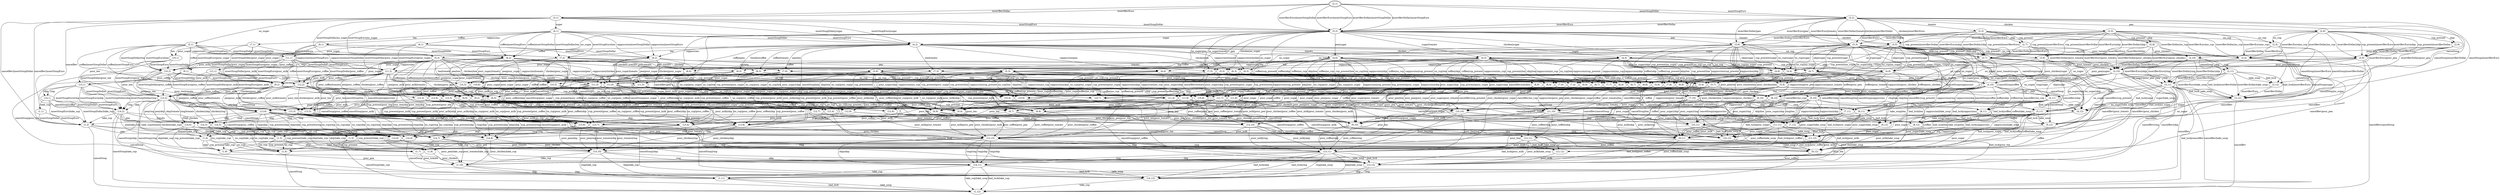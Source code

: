 digraph G {
center = TRUE;
mclimit = 10.0;
nodesep = 0.05;
node [ width=0.25, height=0.25, label="" ];
s0 [ peripheries=2 ];
s0 [label="(2,1)"];
s1 [label="(3,1)"];
s2 [label="(2,2)"];
s3 [label="(3,2)"];
s4 [label="(5,1)"];
s5 [label="(4,1)"];
s6 [label="(1,1)"];
s7 [label="(5,2)"];
s8 [label="(4,2)"];
s9 [label="(1,2)"];
s10 [label="(2,6)"];
s11 [label="(2,5)"];
s12 [label="(2,3)"];
s13 [label="(2,12)"];
s14 [label="(3,6)"];
s15 [label="(3,5)"];
s16 [label="(3,3)"];
s17 [label="(3,12)"];
s18 [label="(5,6)"];
s19 [label="(5,5)"];
s20 [label="(5,3)"];
s21 [label="(5,12)"];
s22 [label="(4,6)"];
s23 [label="(4,5)"];
s24 [label="(4,3)"];
s25 [label="(4,12)"];
s26 [label="(1,6)"];
s27 [label="(1,5)"];
s28 [label="(1,3)"];
s29 [label="(1,12)"];
s30 [label="(9,1)"];
s31 [label="(10,1)"];
s32 [label="(11,1)"];
s33 [label="(9,2)"];
s34 [label="(10,2)"];
s35 [label="(11,2)"];
s36 [label="(8,1)"];
s37 [label="(7,1)"];
s38 [label="(6,1)"];
s39 [label="(8,2)"];
s40 [label="(7,2)"];
s41 [label="(6,2)"];
s42 [label="(9,6)"];
s43 [label="(9,5)"];
s44 [label="(9,3)"];
s45 [label="(9,12)"];
s46 [label="(10,6)"];
s47 [label="(10,5)"];
s48 [label="(10,3)"];
s49 [label="(10,12)"];
s50 [label="(11,6)"];
s51 [label="(11,5)"];
s52 [label="(11,3)"];
s53 [label="(11,12)"];
s54 [label="(8,6)"];
s55 [label="(8,5)"];
s56 [label="(8,3)"];
s57 [label="(8,12)"];
s58 [label="(7,6)"];
s59 [label="(7,5)"];
s60 [label="(7,3)"];
s61 [label="(7,12)"];
s62 [label="(6,6)"];
s63 [label="(6,5)"];
s64 [label="(6,3)"];
s65 [label="(6,12)"];
s66 [label="(2,4)"];
s67 [label="(2,9)"];
s68 [label="(3,4)"];
s69 [label="(3,9)"];
s70 [label="(2,8)"];
s71 [label="(3,8)"];
s72 [label="(2,7)"];
s73 [label="(3,7)"];
s74 [label="(5,4)"];
s75 [label="(5,9)"];
s76 [label="(4,4)"];
s77 [label="(4,9)"];
s78 [label="(1,4)"];
s79 [label="(1,9)"];
s80 [label="(5,8)"];
s81 [label="(4,8)"];
s82 [label="(1,8)"];
s83 [label="(5,7)"];
s84 [label="(4,7)"];
s85 [label="(1,7)"];
s86 [label="(9,4)"];
s87 [label="(9,9)"];
s88 [label="(10,4)"];
s89 [label="(10,9)"];
s90 [label="(11,4)"];
s91 [label="(11,9)"];
s92 [label="(9,8)"];
s93 [label="(10,8)"];
s94 [label="(11,8)"];
s95 [label="(9,7)"];
s96 [label="(10,7)"];
s97 [label="(11,7)"];
s98 [label="(8,4)"];
s99 [label="(8,9)"];
s100 [label="(7,4)"];
s101 [label="(7,9)"];
s102 [label="(6,4)"];
s103 [label="(6,9)"];
s104 [label="(8,8)"];
s105 [label="(7,8)"];
s106 [label="(6,8)"];
s107 [label="(8,7)"];
s108 [label="(7,7)"];
s109 [label="(6,7)"];
s110 [label="(13,1)"];
s111 [label="(13,2)"];
s112 [label="(12,1)"];
s113 [label="(12,2)"];
s114 [label="(13,6)"];
s115 [label="(13,5)"];
s116 [label="(13,3)"];
s117 [label="(13,12)"];
s118 [label="(12,6)"];
s119 [label="(12,5)"];
s120 [label="(12,3)"];
s121 [label="(12,12)"];
s122 [label="(13,4)"];
s123 [label="(13,9)"];
s124 [label="(13,8)"];
s125 [label="(13,7)"];
s126 [label="(12,4)"];
s127 [label="(12,9)"];
s128 [label="(12,8)"];
s129 [label="(12,7)"];
s130 [label="(2,10)"];
s131 [label="(3,10)"];
s132 [label="(5,10)"];
s133 [label="(4,10)"];
s134 [label="(1,10)"];
s135 [label="(9,10)"];
s136 [label="(10,10)"];
s137 [label="(11,10)"];
s138 [label="(8,10)"];
s139 [label="(7,10)"];
s140 [label="(6,10)"];
s141 [label="(13,10)"];
s142 [label="(12,10)"];
s143 [label="(14,1)"];
s144 [label="(14,2)"];
s145 [label="(14,6)"];
s146 [label="(14,5)"];
s147 [label="(14,3)"];
s148 [label="(14,12)"];
s149 [label="(14,4)"];
s150 [label="(14,9)"];
s151 [label="(14,8)"];
s152 [label="(14,7)"];
s153 [label="(14,10)"];
s154 [label="(2,11)"];
s155 [label="(3,11)"];
s156 [label="(5,11)"];
s157 [label="(4,11)"];
s158 [label="(1,11)"];
s159 [label="(9,11)"];
s160 [label="(10,11)"];
s161 [label="(11,11)"];
s162 [label="(8,11)"];
s163 [label="(7,11)"];
s164 [label="(6,11)"];
s165 [label="(13,11)"];
s166 [label="(12,11)"];
s167 [label="(14,11)"];
s0->s1[label="insertBevDollar"];
s0->s1[label="insertBevEuro"];
s0->s2[label="insertSoupDollar"];
s0->s2[label="insertSoupEuro"];
s0->s3[label="insertBevDollar|insertSoupDollar"];
s0->s3[label="insertBevDollar|insertSoupEuro"];
s0->s3[label="insertBevEuro|insertSoupDollar"];
s0->s3[label="insertBevEuro|insertSoupEuro"];
s1->s4[label="no_sugar"];
s1->s5[label="sugar"];
s1->s6[label="cancelBev"];
s1->s3[label="insertSoupDollar"];
s1->s3[label="insertSoupEuro"];
s1->s7[label="insertSoupDollar|no_sugar"];
s1->s7[label="insertSoupEuro|no_sugar"];
s1->s8[label="insertSoupDollar|sugar"];
s1->s8[label="insertSoupEuro|sugar"];
s1->s9[label="cancelBev|insertSoupDollar"];
s1->s9[label="cancelBev|insertSoupEuro"];
s2->s3[label="insertBevDollar"];
s2->s3[label="insertBevEuro"];
s2->s10[label="pea"];
s2->s11[label="chicken"];
s2->s12[label="tomato"];
s2->s13[label="cancelSoup"];
s2->s14[label="insertBevDollar|pea"];
s2->s15[label="chicken|insertBevDollar"];
s2->s16[label="insertBevDollar|tomato"];
s2->s17[label="cancelSoup|insertBevDollar"];
s2->s14[label="insertBevEuro|pea"];
s2->s15[label="chicken|insertBevEuro"];
s2->s16[label="insertBevEuro|tomato"];
s2->s17[label="cancelSoup|insertBevEuro"];
s3->s7[label="no_sugar"];
s3->s8[label="sugar"];
s3->s9[label="cancelBev"];
s3->s14[label="pea"];
s3->s15[label="chicken"];
s3->s16[label="tomato"];
s3->s17[label="cancelSoup"];
s3->s18[label="no_sugar|pea"];
s3->s19[label="chicken|no_sugar"];
s3->s20[label="no_sugar|tomato"];
s3->s21[label="cancelSoup|no_sugar"];
s3->s22[label="pea|sugar"];
s3->s23[label="chicken|sugar"];
s3->s24[label="sugar|tomato"];
s3->s25[label="cancelSoup|sugar"];
s3->s26[label="cancelBev|pea"];
s3->s27[label="cancelBev|chicken"];
s3->s28[label="cancelBev|tomato"];
s3->s29[label="cancelBev|cancelSoup"];
s4->s30[label="coffee"];
s4->s31[label="tea"];
s4->s32[label="cappuccino"];
s4->s7[label="insertSoupDollar"];
s4->s7[label="insertSoupEuro"];
s4->s33[label="coffee|insertSoupDollar"];
s4->s33[label="coffee|insertSoupEuro"];
s4->s34[label="insertSoupDollar|tea"];
s4->s34[label="insertSoupEuro|tea"];
s4->s35[label="cappuccino|insertSoupDollar"];
s4->s35[label="cappuccino|insertSoupEuro"];
s5->s36[label="coffee"];
s5->s37[label="tea"];
s5->s38[label="cappuccino"];
s5->s8[label="insertSoupDollar"];
s5->s8[label="insertSoupEuro"];
s5->s39[label="coffee|insertSoupDollar"];
s5->s39[label="coffee|insertSoupEuro"];
s5->s40[label="insertSoupDollar|tea"];
s5->s40[label="insertSoupEuro|tea"];
s5->s41[label="cappuccino|insertSoupDollar"];
s5->s41[label="cappuccino|insertSoupEuro"];
s6->s9[label="insertSoupDollar"];
s6->s9[label="insertSoupEuro"];
s7->s33[label="coffee"];
s7->s34[label="tea"];
s7->s35[label="cappuccino"];
s7->s18[label="pea"];
s7->s19[label="chicken"];
s7->s20[label="tomato"];
s7->s21[label="cancelSoup"];
s7->s42[label="coffee|pea"];
s7->s43[label="chicken|coffee"];
s7->s44[label="coffee|tomato"];
s7->s45[label="cancelSoup|coffee"];
s7->s46[label="pea|tea"];
s7->s47[label="chicken|tea"];
s7->s48[label="tea|tomato"];
s7->s49[label="cancelSoup|tea"];
s7->s50[label="cappuccino|pea"];
s7->s51[label="cappuccino|chicken"];
s7->s52[label="cappuccino|tomato"];
s7->s53[label="cancelSoup|cappuccino"];
s8->s39[label="coffee"];
s8->s40[label="tea"];
s8->s41[label="cappuccino"];
s8->s22[label="pea"];
s8->s23[label="chicken"];
s8->s24[label="tomato"];
s8->s25[label="cancelSoup"];
s8->s54[label="coffee|pea"];
s8->s55[label="chicken|coffee"];
s8->s56[label="coffee|tomato"];
s8->s57[label="cancelSoup|coffee"];
s8->s58[label="pea|tea"];
s8->s59[label="chicken|tea"];
s8->s60[label="tea|tomato"];
s8->s61[label="cancelSoup|tea"];
s8->s62[label="cappuccino|pea"];
s8->s63[label="cappuccino|chicken"];
s8->s64[label="cappuccino|tomato"];
s8->s65[label="cancelSoup|cappuccino"];
s9->s26[label="pea"];
s9->s27[label="chicken"];
s9->s28[label="tomato"];
s9->s29[label="cancelSoup"];
s10->s14[label="insertBevDollar"];
s10->s14[label="insertBevEuro"];
s10->s66[label="no_cup"];
s10->s67[label="cup_present"];
s10->s67[label="skip"];
s10->s68[label="insertBevDollar|no_cup"];
s10->s69[label="cup_present|insertBevDollar"];
s10->s69[label="insertBevDollar|skip"];
s10->s68[label="insertBevEuro|no_cup"];
s10->s69[label="cup_present|insertBevEuro"];
s10->s69[label="insertBevEuro|skip"];
s11->s15[label="insertBevDollar"];
s11->s15[label="insertBevEuro"];
s11->s66[label="no_cup"];
s11->s70[label="cup_present"];
s11->s70[label="skip"];
s11->s68[label="insertBevDollar|no_cup"];
s11->s71[label="cup_present|insertBevDollar"];
s11->s71[label="insertBevDollar|skip"];
s11->s68[label="insertBevEuro|no_cup"];
s11->s71[label="cup_present|insertBevEuro"];
s11->s71[label="insertBevEuro|skip"];
s12->s16[label="insertBevDollar"];
s12->s16[label="insertBevEuro"];
s12->s66[label="no_cup"];
s12->s72[label="cup_present"];
s12->s72[label="skip"];
s12->s68[label="insertBevDollar|no_cup"];
s12->s73[label="cup_present|insertBevDollar"];
s12->s73[label="insertBevDollar|skip"];
s12->s68[label="insertBevEuro|no_cup"];
s12->s73[label="cup_present|insertBevEuro"];
s12->s73[label="insertBevEuro|skip"];
s13->s17[label="insertBevDollar"];
s13->s17[label="insertBevEuro"];
s14->s18[label="no_sugar"];
s14->s22[label="sugar"];
s14->s26[label="cancelBev"];
s14->s68[label="no_cup"];
s14->s69[label="cup_present"];
s14->s69[label="skip"];
s14->s74[label="no_cup|no_sugar"];
s14->s75[label="cup_present|no_sugar"];
s14->s75[label="no_sugar|skip"];
s14->s76[label="no_cup|sugar"];
s14->s77[label="cup_present|sugar"];
s14->s77[label="skip|sugar"];
s14->s78[label="cancelBev|no_cup"];
s14->s79[label="cancelBev|cup_present"];
s14->s79[label="cancelBev|skip"];
s15->s19[label="no_sugar"];
s15->s23[label="sugar"];
s15->s27[label="cancelBev"];
s15->s68[label="no_cup"];
s15->s71[label="cup_present"];
s15->s71[label="skip"];
s15->s74[label="no_cup|no_sugar"];
s15->s80[label="cup_present|no_sugar"];
s15->s80[label="no_sugar|skip"];
s15->s76[label="no_cup|sugar"];
s15->s81[label="cup_present|sugar"];
s15->s81[label="skip|sugar"];
s15->s78[label="cancelBev|no_cup"];
s15->s82[label="cancelBev|cup_present"];
s15->s82[label="cancelBev|skip"];
s16->s20[label="no_sugar"];
s16->s24[label="sugar"];
s16->s28[label="cancelBev"];
s16->s68[label="no_cup"];
s16->s73[label="cup_present"];
s16->s73[label="skip"];
s16->s74[label="no_cup|no_sugar"];
s16->s83[label="cup_present|no_sugar"];
s16->s83[label="no_sugar|skip"];
s16->s76[label="no_cup|sugar"];
s16->s84[label="cup_present|sugar"];
s16->s84[label="skip|sugar"];
s16->s78[label="cancelBev|no_cup"];
s16->s85[label="cancelBev|cup_present"];
s16->s85[label="cancelBev|skip"];
s17->s21[label="no_sugar"];
s17->s25[label="sugar"];
s17->s29[label="cancelBev"];
s18->s42[label="coffee"];
s18->s46[label="tea"];
s18->s50[label="cappuccino"];
s18->s74[label="no_cup"];
s18->s75[label="cup_present"];
s18->s75[label="skip"];
s18->s86[label="coffee|no_cup"];
s18->s87[label="coffee|cup_present"];
s18->s87[label="coffee|skip"];
s18->s88[label="no_cup|tea"];
s18->s89[label="cup_present|tea"];
s18->s89[label="skip|tea"];
s18->s90[label="cappuccino|no_cup"];
s18->s91[label="cappuccino|cup_present"];
s18->s91[label="cappuccino|skip"];
s19->s43[label="coffee"];
s19->s47[label="tea"];
s19->s51[label="cappuccino"];
s19->s74[label="no_cup"];
s19->s80[label="cup_present"];
s19->s80[label="skip"];
s19->s86[label="coffee|no_cup"];
s19->s92[label="coffee|cup_present"];
s19->s92[label="coffee|skip"];
s19->s88[label="no_cup|tea"];
s19->s93[label="cup_present|tea"];
s19->s93[label="skip|tea"];
s19->s90[label="cappuccino|no_cup"];
s19->s94[label="cappuccino|cup_present"];
s19->s94[label="cappuccino|skip"];
s20->s44[label="coffee"];
s20->s48[label="tea"];
s20->s52[label="cappuccino"];
s20->s74[label="no_cup"];
s20->s83[label="cup_present"];
s20->s83[label="skip"];
s20->s86[label="coffee|no_cup"];
s20->s95[label="coffee|cup_present"];
s20->s95[label="coffee|skip"];
s20->s88[label="no_cup|tea"];
s20->s96[label="cup_present|tea"];
s20->s96[label="skip|tea"];
s20->s90[label="cappuccino|no_cup"];
s20->s97[label="cappuccino|cup_present"];
s20->s97[label="cappuccino|skip"];
s21->s45[label="coffee"];
s21->s49[label="tea"];
s21->s53[label="cappuccino"];
s22->s54[label="coffee"];
s22->s58[label="tea"];
s22->s62[label="cappuccino"];
s22->s76[label="no_cup"];
s22->s77[label="cup_present"];
s22->s77[label="skip"];
s22->s98[label="coffee|no_cup"];
s22->s99[label="coffee|cup_present"];
s22->s99[label="coffee|skip"];
s22->s100[label="no_cup|tea"];
s22->s101[label="cup_present|tea"];
s22->s101[label="skip|tea"];
s22->s102[label="cappuccino|no_cup"];
s22->s103[label="cappuccino|cup_present"];
s22->s103[label="cappuccino|skip"];
s23->s55[label="coffee"];
s23->s59[label="tea"];
s23->s63[label="cappuccino"];
s23->s76[label="no_cup"];
s23->s81[label="cup_present"];
s23->s81[label="skip"];
s23->s98[label="coffee|no_cup"];
s23->s104[label="coffee|cup_present"];
s23->s104[label="coffee|skip"];
s23->s100[label="no_cup|tea"];
s23->s105[label="cup_present|tea"];
s23->s105[label="skip|tea"];
s23->s102[label="cappuccino|no_cup"];
s23->s106[label="cappuccino|cup_present"];
s23->s106[label="cappuccino|skip"];
s24->s56[label="coffee"];
s24->s60[label="tea"];
s24->s64[label="cappuccino"];
s24->s76[label="no_cup"];
s24->s84[label="cup_present"];
s24->s84[label="skip"];
s24->s98[label="coffee|no_cup"];
s24->s107[label="coffee|cup_present"];
s24->s107[label="coffee|skip"];
s24->s100[label="no_cup|tea"];
s24->s108[label="cup_present|tea"];
s24->s108[label="skip|tea"];
s24->s102[label="cappuccino|no_cup"];
s24->s109[label="cappuccino|cup_present"];
s24->s109[label="cappuccino|skip"];
s25->s57[label="coffee"];
s25->s61[label="tea"];
s25->s65[label="cappuccino"];
s26->s78[label="no_cup"];
s26->s79[label="cup_present"];
s26->s79[label="skip"];
s27->s78[label="no_cup"];
s27->s82[label="cup_present"];
s27->s82[label="skip"];
s28->s78[label="no_cup"];
s28->s85[label="cup_present"];
s28->s85[label="skip"];
s30->s110[label="pour_coffee"];
s30->s33[label="insertSoupDollar"];
s30->s33[label="insertSoupEuro"];
s30->s111[label="insertSoupDollar|pour_coffee"];
s30->s111[label="insertSoupEuro|pour_coffee"];
s31->s110[label="pour_tea"];
s31->s34[label="insertSoupDollar"];
s31->s34[label="insertSoupEuro"];
s31->s111[label="insertSoupDollar|pour_tea"];
s31->s111[label="insertSoupEuro|pour_tea"];
s32->s112[label="pour_coffee"];
s32->s30[label="pour_milk"];
s32->s35[label="insertSoupDollar"];
s32->s35[label="insertSoupEuro"];
s32->s113[label="insertSoupDollar|pour_coffee"];
s32->s113[label="insertSoupEuro|pour_coffee"];
s32->s33[label="insertSoupDollar|pour_milk"];
s32->s33[label="insertSoupEuro|pour_milk"];
s33->s111[label="pour_coffee"];
s33->s42[label="pea"];
s33->s43[label="chicken"];
s33->s44[label="tomato"];
s33->s45[label="cancelSoup"];
s33->s114[label="pea|pour_coffee"];
s33->s115[label="chicken|pour_coffee"];
s33->s116[label="pour_coffee|tomato"];
s33->s117[label="cancelSoup|pour_coffee"];
s34->s111[label="pour_tea"];
s34->s46[label="pea"];
s34->s47[label="chicken"];
s34->s48[label="tomato"];
s34->s49[label="cancelSoup"];
s34->s114[label="pea|pour_tea"];
s34->s115[label="chicken|pour_tea"];
s34->s116[label="pour_tea|tomato"];
s34->s117[label="cancelSoup|pour_tea"];
s35->s113[label="pour_coffee"];
s35->s33[label="pour_milk"];
s35->s50[label="pea"];
s35->s51[label="chicken"];
s35->s52[label="tomato"];
s35->s53[label="cancelSoup"];
s35->s118[label="pea|pour_coffee"];
s35->s119[label="chicken|pour_coffee"];
s35->s120[label="pour_coffee|tomato"];
s35->s121[label="cancelSoup|pour_coffee"];
s35->s42[label="pea|pour_milk"];
s35->s43[label="chicken|pour_milk"];
s35->s44[label="pour_milk|tomato"];
s35->s45[label="cancelSoup|pour_milk"];
s36->s30[label="pour_sugar"];
s36->s39[label="insertSoupDollar"];
s36->s39[label="insertSoupEuro"];
s36->s33[label="insertSoupDollar|pour_sugar"];
s36->s33[label="insertSoupEuro|pour_sugar"];
s37->s31[label="pour_sugar"];
s37->s40[label="insertSoupDollar"];
s37->s40[label="insertSoupEuro"];
s37->s34[label="insertSoupDollar|pour_sugar"];
s37->s34[label="insertSoupEuro|pour_sugar"];
s38->s32[label="pour_sugar"];
s38->s41[label="insertSoupDollar"];
s38->s41[label="insertSoupEuro"];
s38->s35[label="insertSoupDollar|pour_sugar"];
s38->s35[label="insertSoupEuro|pour_sugar"];
s39->s33[label="pour_sugar"];
s39->s54[label="pea"];
s39->s55[label="chicken"];
s39->s56[label="tomato"];
s39->s57[label="cancelSoup"];
s39->s42[label="pea|pour_sugar"];
s39->s43[label="chicken|pour_sugar"];
s39->s44[label="pour_sugar|tomato"];
s39->s45[label="cancelSoup|pour_sugar"];
s40->s34[label="pour_sugar"];
s40->s58[label="pea"];
s40->s59[label="chicken"];
s40->s60[label="tomato"];
s40->s61[label="cancelSoup"];
s40->s46[label="pea|pour_sugar"];
s40->s47[label="chicken|pour_sugar"];
s40->s48[label="pour_sugar|tomato"];
s40->s49[label="cancelSoup|pour_sugar"];
s41->s35[label="pour_sugar"];
s41->s62[label="pea"];
s41->s63[label="chicken"];
s41->s64[label="tomato"];
s41->s65[label="cancelSoup"];
s41->s50[label="pea|pour_sugar"];
s41->s51[label="chicken|pour_sugar"];
s41->s52[label="pour_sugar|tomato"];
s41->s53[label="cancelSoup|pour_sugar"];
s42->s114[label="pour_coffee"];
s42->s86[label="no_cup"];
s42->s87[label="cup_present"];
s42->s87[label="skip"];
s42->s122[label="no_cup|pour_coffee"];
s42->s123[label="cup_present|pour_coffee"];
s42->s123[label="pour_coffee|skip"];
s43->s115[label="pour_coffee"];
s43->s86[label="no_cup"];
s43->s92[label="cup_present"];
s43->s92[label="skip"];
s43->s122[label="no_cup|pour_coffee"];
s43->s124[label="cup_present|pour_coffee"];
s43->s124[label="pour_coffee|skip"];
s44->s116[label="pour_coffee"];
s44->s86[label="no_cup"];
s44->s95[label="cup_present"];
s44->s95[label="skip"];
s44->s122[label="no_cup|pour_coffee"];
s44->s125[label="cup_present|pour_coffee"];
s44->s125[label="pour_coffee|skip"];
s45->s117[label="pour_coffee"];
s46->s114[label="pour_tea"];
s46->s88[label="no_cup"];
s46->s89[label="cup_present"];
s46->s89[label="skip"];
s46->s122[label="no_cup|pour_tea"];
s46->s123[label="cup_present|pour_tea"];
s46->s123[label="pour_tea|skip"];
s47->s115[label="pour_tea"];
s47->s88[label="no_cup"];
s47->s93[label="cup_present"];
s47->s93[label="skip"];
s47->s122[label="no_cup|pour_tea"];
s47->s124[label="cup_present|pour_tea"];
s47->s124[label="pour_tea|skip"];
s48->s116[label="pour_tea"];
s48->s88[label="no_cup"];
s48->s96[label="cup_present"];
s48->s96[label="skip"];
s48->s122[label="no_cup|pour_tea"];
s48->s125[label="cup_present|pour_tea"];
s48->s125[label="pour_tea|skip"];
s49->s117[label="pour_tea"];
s50->s118[label="pour_coffee"];
s50->s42[label="pour_milk"];
s50->s90[label="no_cup"];
s50->s91[label="cup_present"];
s50->s91[label="skip"];
s50->s126[label="no_cup|pour_coffee"];
s50->s127[label="cup_present|pour_coffee"];
s50->s127[label="pour_coffee|skip"];
s50->s86[label="no_cup|pour_milk"];
s50->s87[label="cup_present|pour_milk"];
s50->s87[label="pour_milk|skip"];
s51->s119[label="pour_coffee"];
s51->s43[label="pour_milk"];
s51->s90[label="no_cup"];
s51->s94[label="cup_present"];
s51->s94[label="skip"];
s51->s126[label="no_cup|pour_coffee"];
s51->s128[label="cup_present|pour_coffee"];
s51->s128[label="pour_coffee|skip"];
s51->s86[label="no_cup|pour_milk"];
s51->s92[label="cup_present|pour_milk"];
s51->s92[label="pour_milk|skip"];
s52->s120[label="pour_coffee"];
s52->s44[label="pour_milk"];
s52->s90[label="no_cup"];
s52->s97[label="cup_present"];
s52->s97[label="skip"];
s52->s126[label="no_cup|pour_coffee"];
s52->s129[label="cup_present|pour_coffee"];
s52->s129[label="pour_coffee|skip"];
s52->s86[label="no_cup|pour_milk"];
s52->s95[label="cup_present|pour_milk"];
s52->s95[label="pour_milk|skip"];
s53->s121[label="pour_coffee"];
s53->s45[label="pour_milk"];
s54->s42[label="pour_sugar"];
s54->s98[label="no_cup"];
s54->s99[label="cup_present"];
s54->s99[label="skip"];
s54->s86[label="no_cup|pour_sugar"];
s54->s87[label="cup_present|pour_sugar"];
s54->s87[label="pour_sugar|skip"];
s55->s43[label="pour_sugar"];
s55->s98[label="no_cup"];
s55->s104[label="cup_present"];
s55->s104[label="skip"];
s55->s86[label="no_cup|pour_sugar"];
s55->s92[label="cup_present|pour_sugar"];
s55->s92[label="pour_sugar|skip"];
s56->s44[label="pour_sugar"];
s56->s98[label="no_cup"];
s56->s107[label="cup_present"];
s56->s107[label="skip"];
s56->s86[label="no_cup|pour_sugar"];
s56->s95[label="cup_present|pour_sugar"];
s56->s95[label="pour_sugar|skip"];
s57->s45[label="pour_sugar"];
s58->s46[label="pour_sugar"];
s58->s100[label="no_cup"];
s58->s101[label="cup_present"];
s58->s101[label="skip"];
s58->s88[label="no_cup|pour_sugar"];
s58->s89[label="cup_present|pour_sugar"];
s58->s89[label="pour_sugar|skip"];
s59->s47[label="pour_sugar"];
s59->s100[label="no_cup"];
s59->s105[label="cup_present"];
s59->s105[label="skip"];
s59->s88[label="no_cup|pour_sugar"];
s59->s93[label="cup_present|pour_sugar"];
s59->s93[label="pour_sugar|skip"];
s60->s48[label="pour_sugar"];
s60->s100[label="no_cup"];
s60->s108[label="cup_present"];
s60->s108[label="skip"];
s60->s88[label="no_cup|pour_sugar"];
s60->s96[label="cup_present|pour_sugar"];
s60->s96[label="pour_sugar|skip"];
s61->s49[label="pour_sugar"];
s62->s50[label="pour_sugar"];
s62->s102[label="no_cup"];
s62->s103[label="cup_present"];
s62->s103[label="skip"];
s62->s90[label="no_cup|pour_sugar"];
s62->s91[label="cup_present|pour_sugar"];
s62->s91[label="pour_sugar|skip"];
s63->s51[label="pour_sugar"];
s63->s102[label="no_cup"];
s63->s106[label="cup_present"];
s63->s106[label="skip"];
s63->s90[label="no_cup|pour_sugar"];
s63->s94[label="cup_present|pour_sugar"];
s63->s94[label="pour_sugar|skip"];
s64->s52[label="pour_sugar"];
s64->s102[label="no_cup"];
s64->s109[label="cup_present"];
s64->s109[label="skip"];
s64->s90[label="no_cup|pour_sugar"];
s64->s97[label="cup_present|pour_sugar"];
s64->s97[label="pour_sugar|skip"];
s65->s53[label="pour_sugar"];
s66->s68[label="insertBevDollar"];
s66->s68[label="insertBevEuro"];
s66->s13[label="cancelSoup"];
s66->s17[label="cancelSoup|insertBevDollar"];
s66->s17[label="cancelSoup|insertBevEuro"];
s67->s69[label="insertBevDollar"];
s67->s69[label="insertBevEuro"];
s67->s130[label="pour_pea"];
s67->s131[label="insertBevDollar|pour_pea"];
s67->s131[label="insertBevEuro|pour_pea"];
s68->s74[label="no_sugar"];
s68->s76[label="sugar"];
s68->s78[label="cancelBev"];
s68->s17[label="cancelSoup"];
s68->s21[label="cancelSoup|no_sugar"];
s68->s25[label="cancelSoup|sugar"];
s68->s29[label="cancelBev|cancelSoup"];
s69->s75[label="no_sugar"];
s69->s77[label="sugar"];
s69->s79[label="cancelBev"];
s69->s131[label="pour_pea"];
s69->s132[label="no_sugar|pour_pea"];
s69->s133[label="pour_pea|sugar"];
s69->s134[label="cancelBev|pour_pea"];
s70->s71[label="insertBevDollar"];
s70->s71[label="insertBevEuro"];
s70->s130[label="pour_chicken"];
s70->s131[label="insertBevDollar|pour_chicken"];
s70->s131[label="insertBevEuro|pour_chicken"];
s71->s80[label="no_sugar"];
s71->s81[label="sugar"];
s71->s82[label="cancelBev"];
s71->s131[label="pour_chicken"];
s71->s132[label="no_sugar|pour_chicken"];
s71->s133[label="pour_chicken|sugar"];
s71->s134[label="cancelBev|pour_chicken"];
s72->s73[label="insertBevDollar"];
s72->s73[label="insertBevEuro"];
s72->s130[label="pour_tomato"];
s72->s131[label="insertBevDollar|pour_tomato"];
s72->s131[label="insertBevEuro|pour_tomato"];
s73->s83[label="no_sugar"];
s73->s84[label="sugar"];
s73->s85[label="cancelBev"];
s73->s131[label="pour_tomato"];
s73->s132[label="no_sugar|pour_tomato"];
s73->s133[label="pour_tomato|sugar"];
s73->s134[label="cancelBev|pour_tomato"];
s74->s86[label="coffee"];
s74->s88[label="tea"];
s74->s90[label="cappuccino"];
s74->s21[label="cancelSoup"];
s74->s45[label="cancelSoup|coffee"];
s74->s49[label="cancelSoup|tea"];
s74->s53[label="cancelSoup|cappuccino"];
s75->s87[label="coffee"];
s75->s89[label="tea"];
s75->s91[label="cappuccino"];
s75->s132[label="pour_pea"];
s75->s135[label="coffee|pour_pea"];
s75->s136[label="pour_pea|tea"];
s75->s137[label="cappuccino|pour_pea"];
s76->s98[label="coffee"];
s76->s100[label="tea"];
s76->s102[label="cappuccino"];
s76->s25[label="cancelSoup"];
s76->s57[label="cancelSoup|coffee"];
s76->s61[label="cancelSoup|tea"];
s76->s65[label="cancelSoup|cappuccino"];
s77->s99[label="coffee"];
s77->s101[label="tea"];
s77->s103[label="cappuccino"];
s77->s133[label="pour_pea"];
s77->s138[label="coffee|pour_pea"];
s77->s139[label="pour_pea|tea"];
s77->s140[label="cappuccino|pour_pea"];
s78->s29[label="cancelSoup"];
s79->s134[label="pour_pea"];
s80->s92[label="coffee"];
s80->s93[label="tea"];
s80->s94[label="cappuccino"];
s80->s132[label="pour_chicken"];
s80->s135[label="coffee|pour_chicken"];
s80->s136[label="pour_chicken|tea"];
s80->s137[label="cappuccino|pour_chicken"];
s81->s104[label="coffee"];
s81->s105[label="tea"];
s81->s106[label="cappuccino"];
s81->s133[label="pour_chicken"];
s81->s138[label="coffee|pour_chicken"];
s81->s139[label="pour_chicken|tea"];
s81->s140[label="cappuccino|pour_chicken"];
s82->s134[label="pour_chicken"];
s83->s95[label="coffee"];
s83->s96[label="tea"];
s83->s97[label="cappuccino"];
s83->s132[label="pour_tomato"];
s83->s135[label="coffee|pour_tomato"];
s83->s136[label="pour_tomato|tea"];
s83->s137[label="cappuccino|pour_tomato"];
s84->s107[label="coffee"];
s84->s108[label="tea"];
s84->s109[label="cappuccino"];
s84->s133[label="pour_tomato"];
s84->s138[label="coffee|pour_tomato"];
s84->s139[label="pour_tomato|tea"];
s84->s140[label="cappuccino|pour_tomato"];
s85->s134[label="pour_tomato"];
s86->s122[label="pour_coffee"];
s86->s45[label="cancelSoup"];
s86->s117[label="cancelSoup|pour_coffee"];
s87->s123[label="pour_coffee"];
s87->s135[label="pour_pea"];
s87->s141[label="pour_coffee|pour_pea"];
s88->s122[label="pour_tea"];
s88->s49[label="cancelSoup"];
s88->s117[label="cancelSoup|pour_tea"];
s89->s123[label="pour_tea"];
s89->s136[label="pour_pea"];
s89->s141[label="pour_pea|pour_tea"];
s90->s126[label="pour_coffee"];
s90->s86[label="pour_milk"];
s90->s53[label="cancelSoup"];
s90->s121[label="cancelSoup|pour_coffee"];
s90->s45[label="cancelSoup|pour_milk"];
s91->s127[label="pour_coffee"];
s91->s87[label="pour_milk"];
s91->s137[label="pour_pea"];
s91->s142[label="pour_coffee|pour_pea"];
s91->s135[label="pour_milk|pour_pea"];
s92->s124[label="pour_coffee"];
s92->s135[label="pour_chicken"];
s92->s141[label="pour_chicken|pour_coffee"];
s93->s124[label="pour_tea"];
s93->s136[label="pour_chicken"];
s93->s141[label="pour_chicken|pour_tea"];
s94->s128[label="pour_coffee"];
s94->s92[label="pour_milk"];
s94->s137[label="pour_chicken"];
s94->s142[label="pour_chicken|pour_coffee"];
s94->s135[label="pour_chicken|pour_milk"];
s95->s125[label="pour_coffee"];
s95->s135[label="pour_tomato"];
s95->s141[label="pour_coffee|pour_tomato"];
s96->s125[label="pour_tea"];
s96->s136[label="pour_tomato"];
s96->s141[label="pour_tea|pour_tomato"];
s97->s129[label="pour_coffee"];
s97->s95[label="pour_milk"];
s97->s137[label="pour_tomato"];
s97->s142[label="pour_coffee|pour_tomato"];
s97->s135[label="pour_milk|pour_tomato"];
s98->s86[label="pour_sugar"];
s98->s57[label="cancelSoup"];
s98->s45[label="cancelSoup|pour_sugar"];
s99->s87[label="pour_sugar"];
s99->s138[label="pour_pea"];
s99->s135[label="pour_pea|pour_sugar"];
s100->s88[label="pour_sugar"];
s100->s61[label="cancelSoup"];
s100->s49[label="cancelSoup|pour_sugar"];
s101->s89[label="pour_sugar"];
s101->s139[label="pour_pea"];
s101->s136[label="pour_pea|pour_sugar"];
s102->s90[label="pour_sugar"];
s102->s65[label="cancelSoup"];
s102->s53[label="cancelSoup|pour_sugar"];
s103->s91[label="pour_sugar"];
s103->s140[label="pour_pea"];
s103->s137[label="pour_pea|pour_sugar"];
s104->s92[label="pour_sugar"];
s104->s138[label="pour_chicken"];
s104->s135[label="pour_chicken|pour_sugar"];
s105->s93[label="pour_sugar"];
s105->s139[label="pour_chicken"];
s105->s136[label="pour_chicken|pour_sugar"];
s106->s94[label="pour_sugar"];
s106->s140[label="pour_chicken"];
s106->s137[label="pour_chicken|pour_sugar"];
s107->s95[label="pour_sugar"];
s107->s138[label="pour_tomato"];
s107->s135[label="pour_sugar|pour_tomato"];
s108->s96[label="pour_sugar"];
s108->s139[label="pour_tomato"];
s108->s136[label="pour_sugar|pour_tomato"];
s109->s97[label="pour_sugar"];
s109->s140[label="pour_tomato"];
s109->s137[label="pour_sugar|pour_tomato"];
s110->s143[label="skip"];
s110->s143[label="ring"];
s110->s111[label="insertSoupDollar"];
s110->s111[label="insertSoupEuro"];
s110->s144[label="insertSoupDollar|skip"];
s110->s144[label="insertSoupEuro|skip"];
s110->s144[label="insertSoupDollar|ring"];
s110->s144[label="insertSoupEuro|ring"];
s111->s144[label="skip"];
s111->s144[label="ring"];
s111->s114[label="pea"];
s111->s115[label="chicken"];
s111->s116[label="tomato"];
s111->s117[label="cancelSoup"];
s111->s145[label="pea|skip"];
s111->s146[label="chicken|skip"];
s111->s147[label="skip|tomato"];
s111->s148[label="cancelSoup|skip"];
s111->s145[label="pea|ring"];
s111->s146[label="chicken|ring"];
s111->s147[label="ring|tomato"];
s111->s148[label="cancelSoup|ring"];
s112->s110[label="pour_milk"];
s112->s113[label="insertSoupDollar"];
s112->s113[label="insertSoupEuro"];
s112->s111[label="insertSoupDollar|pour_milk"];
s112->s111[label="insertSoupEuro|pour_milk"];
s113->s111[label="pour_milk"];
s113->s118[label="pea"];
s113->s119[label="chicken"];
s113->s120[label="tomato"];
s113->s121[label="cancelSoup"];
s113->s114[label="pea|pour_milk"];
s113->s115[label="chicken|pour_milk"];
s113->s116[label="pour_milk|tomato"];
s113->s117[label="cancelSoup|pour_milk"];
s114->s145[label="skip"];
s114->s145[label="ring"];
s114->s122[label="no_cup"];
s114->s123[label="cup_present"];
s114->s123[label="skip"];
s114->s149[label="no_cup|skip"];
s114->s150[label="cup_present|skip"];
s114->s150[label="skip|skip"];
s114->s149[label="no_cup|ring"];
s114->s150[label="cup_present|ring"];
s114->s150[label="ring|skip"];
s115->s146[label="skip"];
s115->s146[label="ring"];
s115->s122[label="no_cup"];
s115->s124[label="cup_present"];
s115->s124[label="skip"];
s115->s149[label="no_cup|skip"];
s115->s151[label="cup_present|skip"];
s115->s151[label="skip|skip"];
s115->s149[label="no_cup|ring"];
s115->s151[label="cup_present|ring"];
s115->s151[label="ring|skip"];
s116->s147[label="skip"];
s116->s147[label="ring"];
s116->s122[label="no_cup"];
s116->s125[label="cup_present"];
s116->s125[label="skip"];
s116->s149[label="no_cup|skip"];
s116->s152[label="cup_present|skip"];
s116->s152[label="skip|skip"];
s116->s149[label="no_cup|ring"];
s116->s152[label="cup_present|ring"];
s116->s152[label="ring|skip"];
s117->s148[label="skip"];
s117->s148[label="ring"];
s118->s114[label="pour_milk"];
s118->s126[label="no_cup"];
s118->s127[label="cup_present"];
s118->s127[label="skip"];
s118->s122[label="no_cup|pour_milk"];
s118->s123[label="cup_present|pour_milk"];
s118->s123[label="pour_milk|skip"];
s119->s115[label="pour_milk"];
s119->s126[label="no_cup"];
s119->s128[label="cup_present"];
s119->s128[label="skip"];
s119->s122[label="no_cup|pour_milk"];
s119->s124[label="cup_present|pour_milk"];
s119->s124[label="pour_milk|skip"];
s120->s116[label="pour_milk"];
s120->s126[label="no_cup"];
s120->s129[label="cup_present"];
s120->s129[label="skip"];
s120->s122[label="no_cup|pour_milk"];
s120->s125[label="cup_present|pour_milk"];
s120->s125[label="pour_milk|skip"];
s121->s117[label="pour_milk"];
s122->s149[label="skip"];
s122->s149[label="ring"];
s122->s117[label="cancelSoup"];
s122->s148[label="cancelSoup|skip"];
s122->s148[label="cancelSoup|ring"];
s123->s150[label="skip"];
s123->s150[label="ring"];
s123->s141[label="pour_pea"];
s123->s153[label="pour_pea|skip"];
s123->s153[label="pour_pea|ring"];
s124->s151[label="skip"];
s124->s151[label="ring"];
s124->s141[label="pour_chicken"];
s124->s153[label="pour_chicken|skip"];
s124->s153[label="pour_chicken|ring"];
s125->s152[label="skip"];
s125->s152[label="ring"];
s125->s141[label="pour_tomato"];
s125->s153[label="pour_tomato|skip"];
s125->s153[label="pour_tomato|ring"];
s126->s122[label="pour_milk"];
s126->s121[label="cancelSoup"];
s126->s117[label="cancelSoup|pour_milk"];
s127->s123[label="pour_milk"];
s127->s142[label="pour_pea"];
s127->s141[label="pour_milk|pour_pea"];
s128->s124[label="pour_milk"];
s128->s142[label="pour_chicken"];
s128->s141[label="pour_chicken|pour_milk"];
s129->s125[label="pour_milk"];
s129->s142[label="pour_tomato"];
s129->s141[label="pour_milk|pour_tomato"];
s130->s131[label="insertBevDollar"];
s130->s131[label="insertBevEuro"];
s130->s154[label="ring"];
s130->s154[label="skip"];
s130->s155[label="insertBevDollar|ring"];
s130->s155[label="insertBevDollar|skip"];
s130->s155[label="insertBevEuro|ring"];
s130->s155[label="insertBevEuro|skip"];
s131->s132[label="no_sugar"];
s131->s133[label="sugar"];
s131->s134[label="cancelBev"];
s131->s155[label="ring"];
s131->s155[label="skip"];
s131->s156[label="no_sugar|ring"];
s131->s156[label="no_sugar|skip"];
s131->s157[label="ring|sugar"];
s131->s157[label="skip|sugar"];
s131->s158[label="cancelBev|ring"];
s131->s158[label="cancelBev|skip"];
s132->s135[label="coffee"];
s132->s136[label="tea"];
s132->s137[label="cappuccino"];
s132->s156[label="ring"];
s132->s156[label="skip"];
s132->s159[label="coffee|ring"];
s132->s159[label="coffee|skip"];
s132->s160[label="ring|tea"];
s132->s160[label="skip|tea"];
s132->s161[label="cappuccino|ring"];
s132->s161[label="cappuccino|skip"];
s133->s138[label="coffee"];
s133->s139[label="tea"];
s133->s140[label="cappuccino"];
s133->s157[label="ring"];
s133->s157[label="skip"];
s133->s162[label="coffee|ring"];
s133->s162[label="coffee|skip"];
s133->s163[label="ring|tea"];
s133->s163[label="skip|tea"];
s133->s164[label="cappuccino|ring"];
s133->s164[label="cappuccino|skip"];
s134->s158[label="ring"];
s134->s158[label="skip"];
s135->s141[label="pour_coffee"];
s135->s159[label="ring"];
s135->s159[label="skip"];
s135->s165[label="pour_coffee|ring"];
s135->s165[label="pour_coffee|skip"];
s136->s141[label="pour_tea"];
s136->s160[label="ring"];
s136->s160[label="skip"];
s136->s165[label="pour_tea|ring"];
s136->s165[label="pour_tea|skip"];
s137->s142[label="pour_coffee"];
s137->s135[label="pour_milk"];
s137->s161[label="ring"];
s137->s161[label="skip"];
s137->s166[label="pour_coffee|ring"];
s137->s166[label="pour_coffee|skip"];
s137->s159[label="pour_milk|ring"];
s137->s159[label="pour_milk|skip"];
s138->s135[label="pour_sugar"];
s138->s162[label="ring"];
s138->s162[label="skip"];
s138->s159[label="pour_sugar|ring"];
s138->s159[label="pour_sugar|skip"];
s139->s136[label="pour_sugar"];
s139->s163[label="ring"];
s139->s163[label="skip"];
s139->s160[label="pour_sugar|ring"];
s139->s160[label="pour_sugar|skip"];
s140->s137[label="pour_sugar"];
s140->s164[label="ring"];
s140->s164[label="skip"];
s140->s161[label="pour_sugar|ring"];
s140->s161[label="pour_sugar|skip"];
s141->s153[label="skip"];
s141->s153[label="ring"];
s141->s165[label="ring"];
s141->s165[label="skip"];
s141->s167[label="ring|skip"];
s141->s167[label="skip|skip"];
s141->s167[label="ring|ring"];
s141->s167[label="ring|skip"];
s142->s141[label="pour_milk"];
s142->s166[label="ring"];
s142->s166[label="skip"];
s142->s165[label="pour_milk|ring"];
s142->s165[label="pour_milk|skip"];
s143->s6[label="take_cup"];
s143->s144[label="insertSoupDollar"];
s143->s144[label="insertSoupEuro"];
s143->s9[label="insertSoupDollar|take_cup"];
s143->s9[label="insertSoupEuro|take_cup"];
s144->s9[label="take_cup"];
s144->s145[label="pea"];
s144->s146[label="chicken"];
s144->s147[label="tomato"];
s144->s148[label="cancelSoup"];
s144->s26[label="pea|take_cup"];
s144->s27[label="chicken|take_cup"];
s144->s28[label="take_cup|tomato"];
s144->s29[label="cancelSoup|take_cup"];
s145->s26[label="take_cup"];
s145->s149[label="no_cup"];
s145->s150[label="cup_present"];
s145->s150[label="skip"];
s145->s78[label="no_cup|take_cup"];
s145->s79[label="cup_present|take_cup"];
s145->s79[label="skip|take_cup"];
s146->s27[label="take_cup"];
s146->s149[label="no_cup"];
s146->s151[label="cup_present"];
s146->s151[label="skip"];
s146->s78[label="no_cup|take_cup"];
s146->s82[label="cup_present|take_cup"];
s146->s82[label="skip|take_cup"];
s147->s28[label="take_cup"];
s147->s149[label="no_cup"];
s147->s152[label="cup_present"];
s147->s152[label="skip"];
s147->s78[label="no_cup|take_cup"];
s147->s85[label="cup_present|take_cup"];
s147->s85[label="skip|take_cup"];
s148->s29[label="take_cup"];
s149->s78[label="take_cup"];
s149->s148[label="cancelSoup"];
s149->s29[label="cancelSoup|take_cup"];
s150->s79[label="take_cup"];
s150->s153[label="pour_pea"];
s150->s134[label="pour_pea|take_cup"];
s151->s82[label="take_cup"];
s151->s153[label="pour_chicken"];
s151->s134[label="pour_chicken|take_cup"];
s152->s85[label="take_cup"];
s152->s153[label="pour_tomato"];
s152->s134[label="pour_tomato|take_cup"];
s153->s134[label="take_cup"];
s153->s167[label="ring"];
s153->s167[label="skip"];
s153->s158[label="ring|take_cup"];
s153->s158[label="skip|take_cup"];
s154->s155[label="insertBevDollar"];
s154->s155[label="insertBevEuro"];
s154->s13[label="bad_luck"];
s154->s13[label="take_soup"];
s154->s17[label="bad_luck|insertBevDollar"];
s154->s17[label="insertBevDollar|take_soup"];
s154->s17[label="bad_luck|insertBevEuro"];
s154->s17[label="insertBevEuro|take_soup"];
s155->s156[label="no_sugar"];
s155->s157[label="sugar"];
s155->s158[label="cancelBev"];
s155->s17[label="bad_luck"];
s155->s17[label="take_soup"];
s155->s21[label="bad_luck|no_sugar"];
s155->s21[label="no_sugar|take_soup"];
s155->s25[label="bad_luck|sugar"];
s155->s25[label="sugar|take_soup"];
s155->s29[label="bad_luck|cancelBev"];
s155->s29[label="cancelBev|take_soup"];
s156->s159[label="coffee"];
s156->s160[label="tea"];
s156->s161[label="cappuccino"];
s156->s21[label="bad_luck"];
s156->s21[label="take_soup"];
s156->s45[label="bad_luck|coffee"];
s156->s45[label="coffee|take_soup"];
s156->s49[label="bad_luck|tea"];
s156->s49[label="take_soup|tea"];
s156->s53[label="bad_luck|cappuccino"];
s156->s53[label="cappuccino|take_soup"];
s157->s162[label="coffee"];
s157->s163[label="tea"];
s157->s164[label="cappuccino"];
s157->s25[label="bad_luck"];
s157->s25[label="take_soup"];
s157->s57[label="bad_luck|coffee"];
s157->s57[label="coffee|take_soup"];
s157->s61[label="bad_luck|tea"];
s157->s61[label="take_soup|tea"];
s157->s65[label="bad_luck|cappuccino"];
s157->s65[label="cappuccino|take_soup"];
s158->s29[label="bad_luck"];
s158->s29[label="take_soup"];
s159->s165[label="pour_coffee"];
s159->s45[label="bad_luck"];
s159->s45[label="take_soup"];
s159->s117[label="bad_luck|pour_coffee"];
s159->s117[label="pour_coffee|take_soup"];
s160->s165[label="pour_tea"];
s160->s49[label="bad_luck"];
s160->s49[label="take_soup"];
s160->s117[label="bad_luck|pour_tea"];
s160->s117[label="pour_tea|take_soup"];
s161->s166[label="pour_coffee"];
s161->s159[label="pour_milk"];
s161->s53[label="bad_luck"];
s161->s53[label="take_soup"];
s161->s121[label="bad_luck|pour_coffee"];
s161->s121[label="pour_coffee|take_soup"];
s161->s45[label="bad_luck|pour_milk"];
s161->s45[label="pour_milk|take_soup"];
s162->s159[label="pour_sugar"];
s162->s57[label="bad_luck"];
s162->s57[label="take_soup"];
s162->s45[label="bad_luck|pour_sugar"];
s162->s45[label="pour_sugar|take_soup"];
s163->s160[label="pour_sugar"];
s163->s61[label="bad_luck"];
s163->s61[label="take_soup"];
s163->s49[label="bad_luck|pour_sugar"];
s163->s49[label="pour_sugar|take_soup"];
s164->s161[label="pour_sugar"];
s164->s65[label="bad_luck"];
s164->s65[label="take_soup"];
s164->s53[label="bad_luck|pour_sugar"];
s164->s53[label="pour_sugar|take_soup"];
s165->s167[label="skip"];
s165->s167[label="ring"];
s165->s117[label="bad_luck"];
s165->s117[label="take_soup"];
s165->s148[label="bad_luck|skip"];
s165->s148[label="skip|take_soup"];
s165->s148[label="bad_luck|ring"];
s165->s148[label="ring|take_soup"];
s166->s165[label="pour_milk"];
s166->s121[label="bad_luck"];
s166->s121[label="take_soup"];
s166->s117[label="bad_luck|pour_milk"];
s166->s117[label="pour_milk|take_soup"];
s167->s158[label="take_cup"];
s167->s148[label="bad_luck"];
s167->s148[label="take_soup"];
s167->s29[label="bad_luck|take_cup"];
s167->s29[label="take_cup|take_soup"];
}
